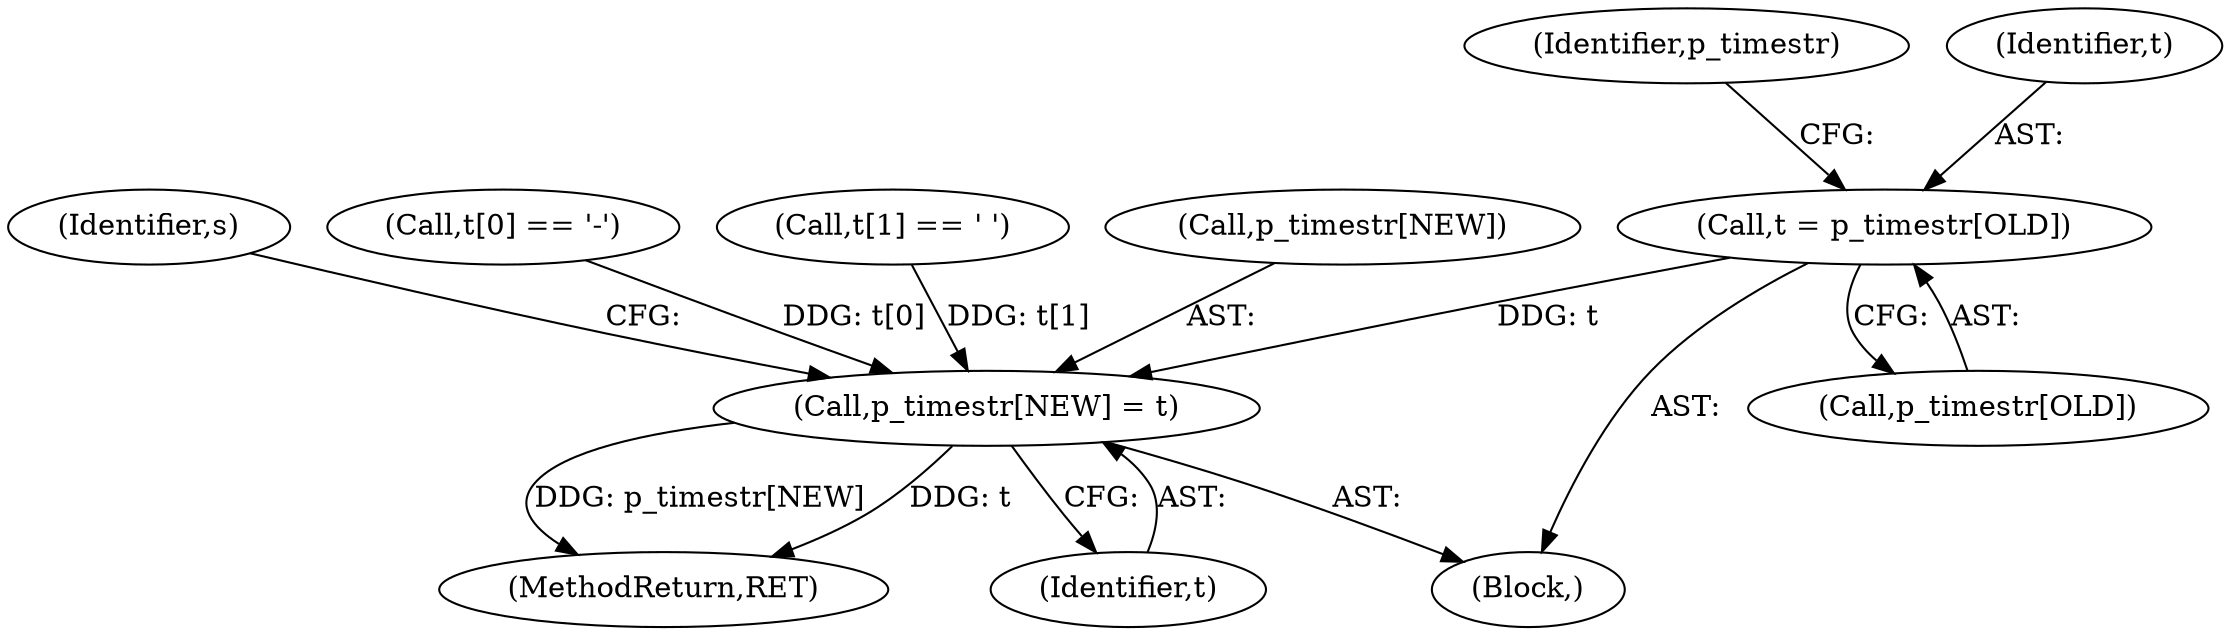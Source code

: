 digraph "0_savannah_17953b5893f7c9835f0dd2a704ba04e0371d2cbd_0@pointer" {
"1001276" [label="(Call,t = p_timestr[OLD])"];
"1001288" [label="(Call,p_timestr[NEW] = t)"];
"1001283" [label="(Identifier,p_timestr)"];
"1001240" [label="(Block,)"];
"1001294" [label="(Identifier,s)"];
"1001278" [label="(Call,p_timestr[OLD])"];
"1001130" [label="(Call,t[0] == '-')"];
"1001276" [label="(Call,t = p_timestr[OLD])"];
"1001288" [label="(Call,p_timestr[NEW] = t)"];
"1002119" [label="(MethodReturn,RET)"];
"1001277" [label="(Identifier,t)"];
"1001135" [label="(Call,t[1] == ' ')"];
"1001292" [label="(Identifier,t)"];
"1001289" [label="(Call,p_timestr[NEW])"];
"1001276" -> "1001240"  [label="AST: "];
"1001276" -> "1001278"  [label="CFG: "];
"1001277" -> "1001276"  [label="AST: "];
"1001278" -> "1001276"  [label="AST: "];
"1001283" -> "1001276"  [label="CFG: "];
"1001276" -> "1001288"  [label="DDG: t"];
"1001288" -> "1001240"  [label="AST: "];
"1001288" -> "1001292"  [label="CFG: "];
"1001289" -> "1001288"  [label="AST: "];
"1001292" -> "1001288"  [label="AST: "];
"1001294" -> "1001288"  [label="CFG: "];
"1001288" -> "1002119"  [label="DDG: p_timestr[NEW]"];
"1001288" -> "1002119"  [label="DDG: t"];
"1001135" -> "1001288"  [label="DDG: t[1]"];
"1001130" -> "1001288"  [label="DDG: t[0]"];
}
